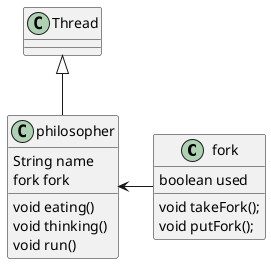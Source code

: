 @startuml


class fork
class philosopher

philosopher <- fork

class fork{
boolean used
void takeFork();
void putFork();
}

class philosopher extends Thread{
String name
fork fork

void eating()
void thinking()
void run()
}

@enduml